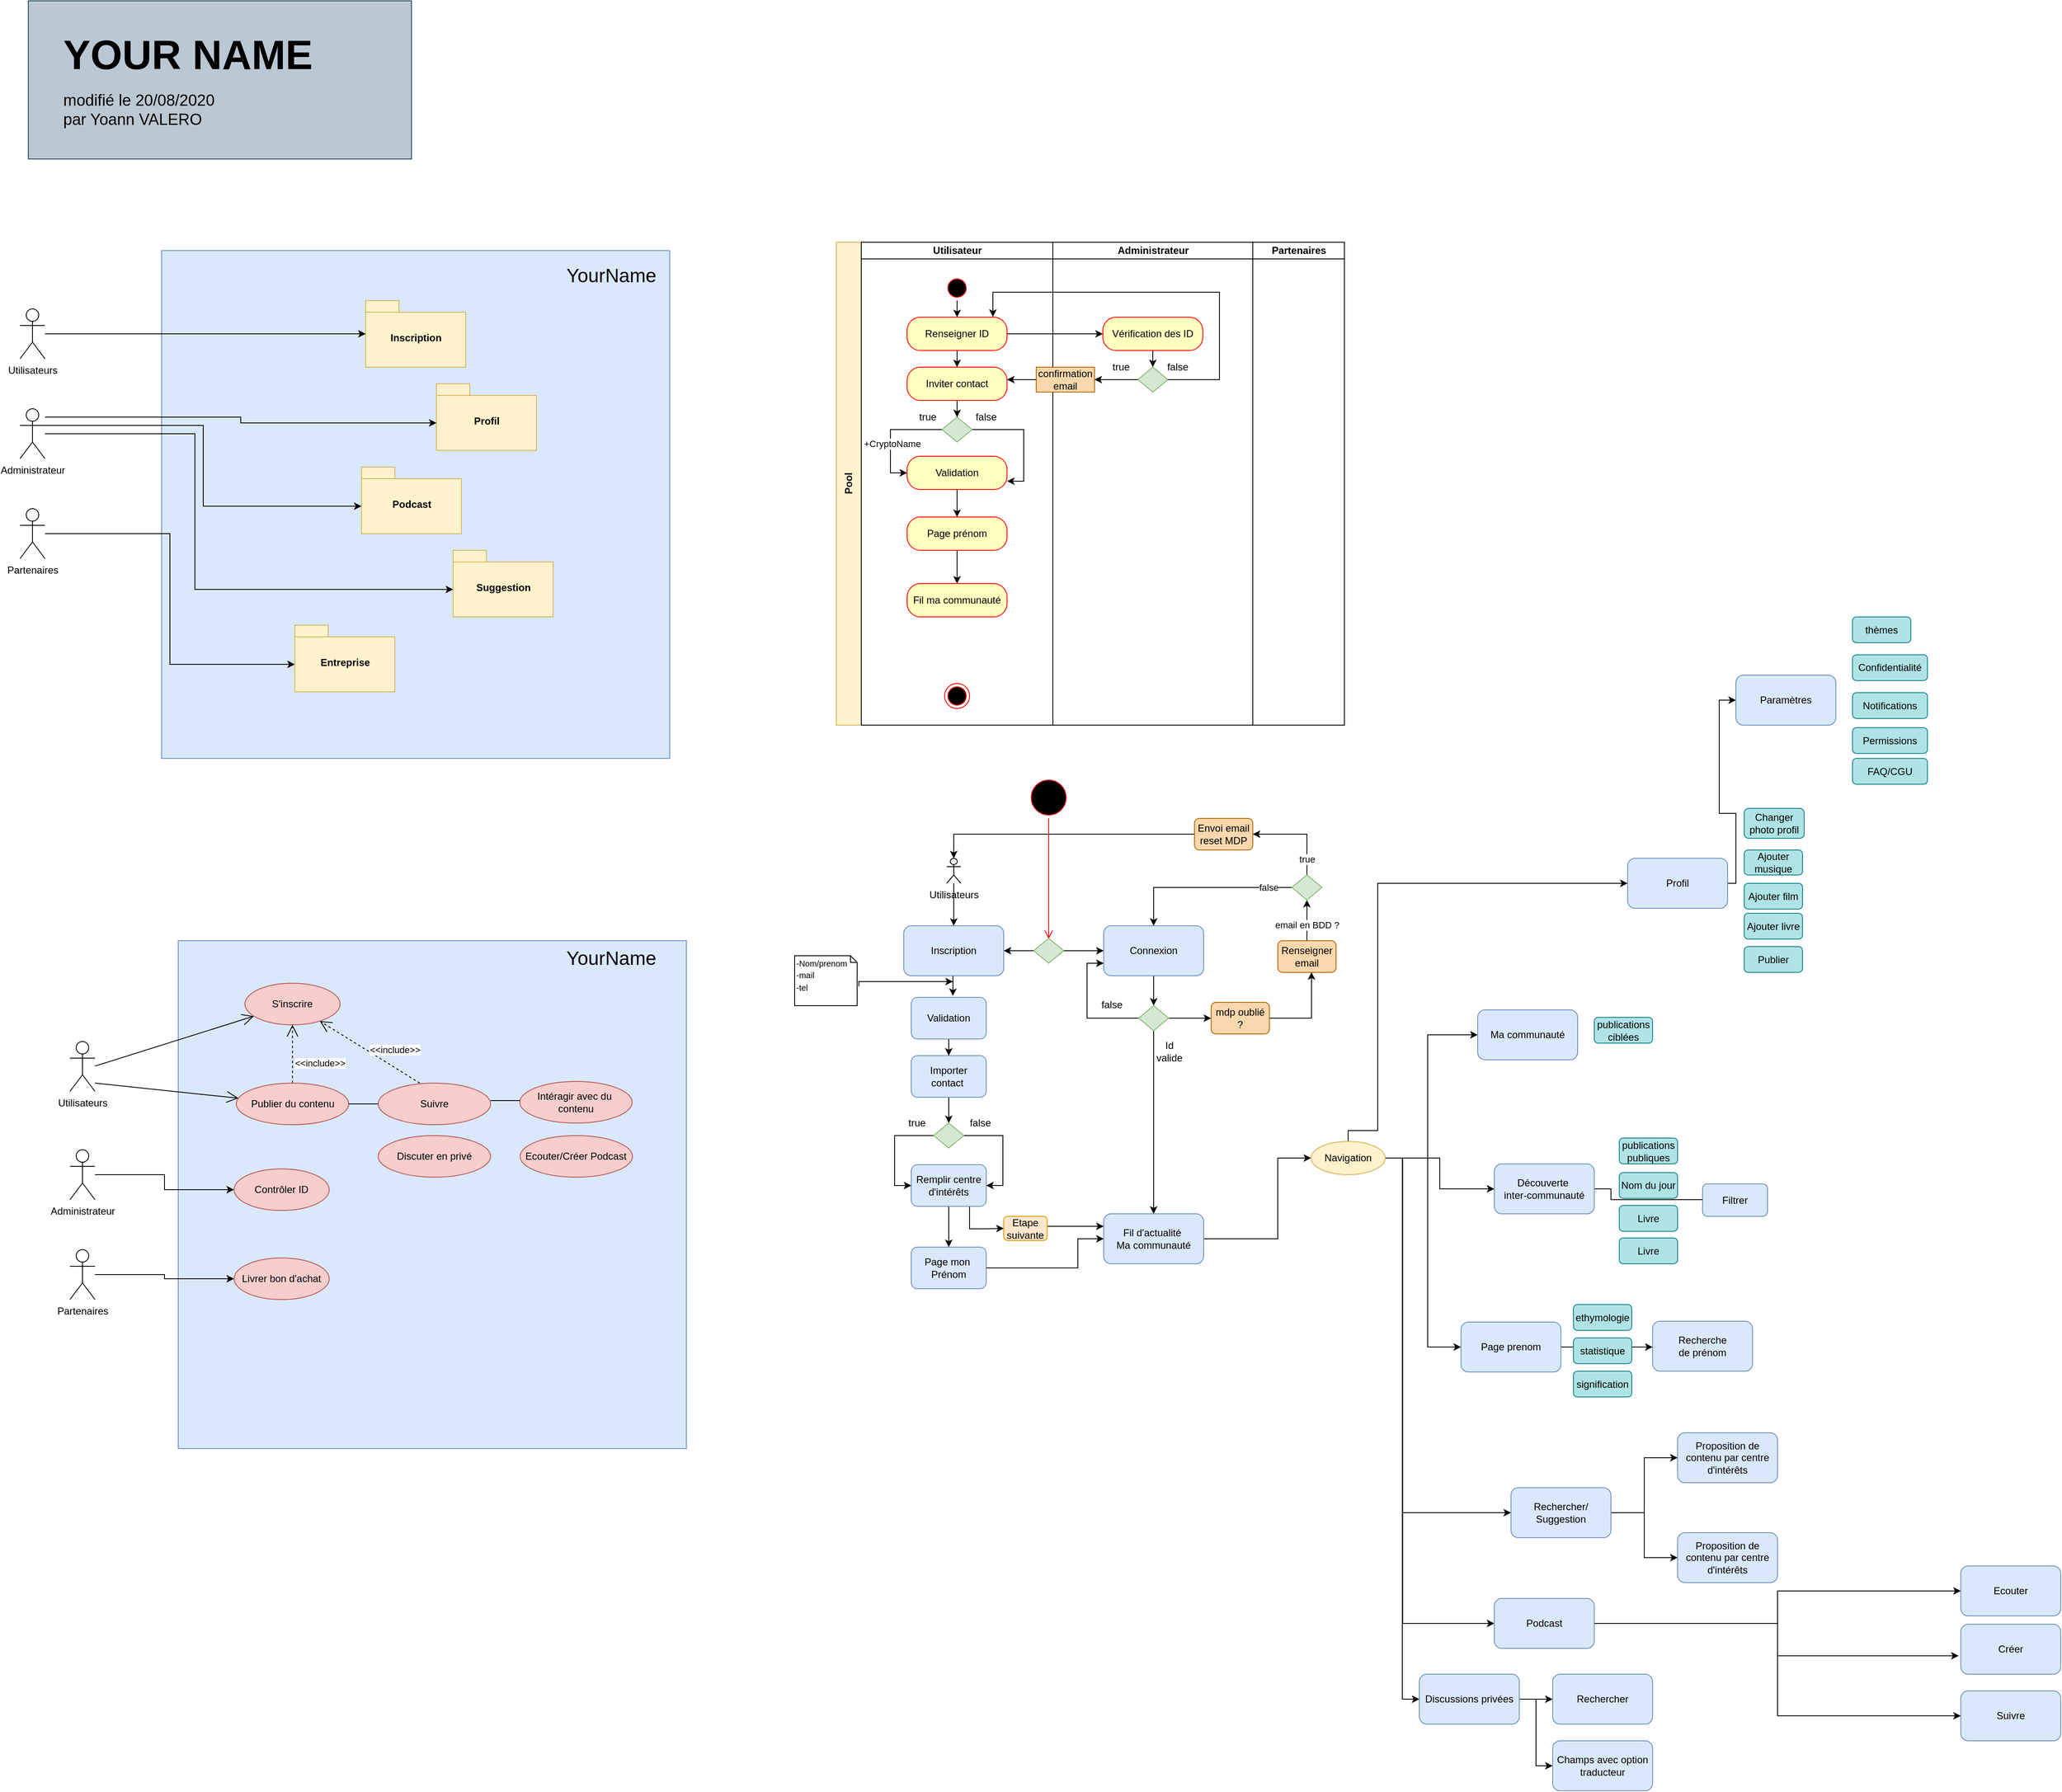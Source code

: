 <mxfile version="13.6.4" type="github">
  <diagram name="Page-1" id="e7e014a7-5840-1c2e-5031-d8a46d1fe8dd">
    <mxGraphModel dx="865" dy="1309" grid="1" gridSize="10" guides="1" tooltips="1" connect="1" arrows="1" fold="1" page="1" pageScale="1" pageWidth="1169" pageHeight="826" background="#ffffff" math="0" shadow="0">
      <root>
        <mxCell id="0" />
        <mxCell id="1" parent="0" />
        <mxCell id="lsSmrNdKP2eGxGf0BjtP-41" value="" style="whiteSpace=wrap;html=1;aspect=fixed;fillColor=#dae8fc;strokeColor=#6c8ebf;align=center;" parent="1" vertex="1">
          <mxGeometry x="260" y="389" width="610" height="610" as="geometry" />
        </mxCell>
        <mxCell id="lsSmrNdKP2eGxGf0BjtP-42" value="&lt;font style=&quot;font-size: 23px&quot;&gt;YourName&lt;/font&gt;" style="text;html=1;align=center;verticalAlign=middle;whiteSpace=wrap;rounded=0;" parent="1" vertex="1">
          <mxGeometry x="760" y="400" width="40" height="20" as="geometry" />
        </mxCell>
        <mxCell id="lsSmrNdKP2eGxGf0BjtP-43" value="Utilisateurs" style="shape=umlActor;verticalLabelPosition=bottom;verticalAlign=top;html=1;outlineConnect=0;fillColor=none;" parent="1" vertex="1">
          <mxGeometry x="130" y="510" width="30" height="60" as="geometry" />
        </mxCell>
        <mxCell id="LU3RNu_QMPxakKqQjPWC-118" style="edgeStyle=orthogonalEdgeStyle;rounded=0;orthogonalLoop=1;jettySize=auto;html=1;" parent="1" source="lsSmrNdKP2eGxGf0BjtP-44" target="LU3RNu_QMPxakKqQjPWC-16" edge="1">
          <mxGeometry relative="1" as="geometry" />
        </mxCell>
        <mxCell id="lsSmrNdKP2eGxGf0BjtP-44" value="Administrateur" style="shape=umlActor;verticalLabelPosition=bottom;verticalAlign=top;html=1;outlineConnect=0;fillColor=none;" parent="1" vertex="1">
          <mxGeometry x="130" y="640" width="30" height="60" as="geometry" />
        </mxCell>
        <mxCell id="LU3RNu_QMPxakKqQjPWC-117" style="edgeStyle=orthogonalEdgeStyle;rounded=0;orthogonalLoop=1;jettySize=auto;html=1;" parent="1" source="lsSmrNdKP2eGxGf0BjtP-45" target="LU3RNu_QMPxakKqQjPWC-116" edge="1">
          <mxGeometry relative="1" as="geometry" />
        </mxCell>
        <mxCell id="lsSmrNdKP2eGxGf0BjtP-45" value="Partenaires" style="shape=umlActor;verticalLabelPosition=bottom;verticalAlign=top;html=1;outlineConnect=0;fillColor=none;" parent="1" vertex="1">
          <mxGeometry x="130" y="760" width="30" height="60" as="geometry" />
        </mxCell>
        <mxCell id="lsSmrNdKP2eGxGf0BjtP-48" value="S&#39;inscrire" style="ellipse;whiteSpace=wrap;html=1;fillColor=#f8cecc;strokeColor=#b85450;" parent="1" vertex="1">
          <mxGeometry x="340" y="440" width="114.29" height="50" as="geometry" />
        </mxCell>
        <mxCell id="lsSmrNdKP2eGxGf0BjtP-53" value="&amp;lt;&amp;lt;include&amp;gt;&amp;gt;" style="endArrow=open;endSize=12;dashed=1;html=1;entryX=0.5;entryY=1;entryDx=0;entryDy=0;" parent="1" source="lsSmrNdKP2eGxGf0BjtP-49" target="lsSmrNdKP2eGxGf0BjtP-48" edge="1">
          <mxGeometry x="-0.299" y="-33" width="160" relative="1" as="geometry">
            <mxPoint x="410" y="650" as="sourcePoint" />
            <mxPoint x="480" y="580" as="targetPoint" />
            <Array as="points" />
            <mxPoint as="offset" />
          </mxGeometry>
        </mxCell>
        <mxCell id="lsSmrNdKP2eGxGf0BjtP-49" value="Publier du contenu" style="ellipse;whiteSpace=wrap;html=1;fillColor=#f8cecc;strokeColor=#b85450;" parent="1" vertex="1">
          <mxGeometry x="329.64" y="560" width="135" height="50" as="geometry" />
        </mxCell>
        <mxCell id="LU3RNu_QMPxakKqQjPWC-7" value="Suivre" style="ellipse;whiteSpace=wrap;html=1;fillColor=#f8cecc;strokeColor=#b85450;" parent="1" vertex="1">
          <mxGeometry x="500" y="560" width="135" height="50" as="geometry" />
        </mxCell>
        <mxCell id="LU3RNu_QMPxakKqQjPWC-8" value="&amp;lt;&amp;lt;include&amp;gt;&amp;gt;" style="endArrow=open;endSize=12;dashed=1;html=1;" parent="1" target="lsSmrNdKP2eGxGf0BjtP-48" edge="1">
          <mxGeometry x="-0.34" y="-18" width="160" relative="1" as="geometry">
            <mxPoint x="550.0" y="560" as="sourcePoint" />
            <mxPoint x="550.005" y="490" as="targetPoint" />
            <Array as="points" />
            <mxPoint as="offset" />
          </mxGeometry>
        </mxCell>
        <mxCell id="LU3RNu_QMPxakKqQjPWC-13" value="" style="endArrow=open;endFill=1;endSize=12;html=1;" parent="1" target="lsSmrNdKP2eGxGf0BjtP-48" edge="1">
          <mxGeometry width="160" relative="1" as="geometry">
            <mxPoint x="160" y="539.58" as="sourcePoint" />
            <mxPoint x="320" y="539.58" as="targetPoint" />
          </mxGeometry>
        </mxCell>
        <mxCell id="LU3RNu_QMPxakKqQjPWC-14" value="" style="endArrow=open;endFill=1;endSize=12;html=1;" parent="1" target="lsSmrNdKP2eGxGf0BjtP-49" edge="1">
          <mxGeometry width="160" relative="1" as="geometry">
            <mxPoint x="160" y="560" as="sourcePoint" />
            <mxPoint x="350.689" y="499.978" as="targetPoint" />
          </mxGeometry>
        </mxCell>
        <mxCell id="LU3RNu_QMPxakKqQjPWC-15" value="" style="line;strokeWidth=1;fillColor=none;align=left;verticalAlign=middle;spacingTop=-1;spacingLeft=3;spacingRight=3;rotatable=0;labelPosition=right;points=[];portConstraint=eastwest;" parent="1" vertex="1">
          <mxGeometry x="464.64" y="581" width="35.36" height="8" as="geometry" />
        </mxCell>
        <mxCell id="LU3RNu_QMPxakKqQjPWC-16" value="Contrôler ID" style="ellipse;whiteSpace=wrap;html=1;fillColor=#f8cecc;strokeColor=#b85450;" parent="1" vertex="1">
          <mxGeometry x="327" y="663" width="114.29" height="50" as="geometry" />
        </mxCell>
        <mxCell id="LU3RNu_QMPxakKqQjPWC-18" value="" style="whiteSpace=wrap;html=1;aspect=fixed;fillColor=#dae8fc;strokeColor=#6c8ebf;align=center;" parent="1" vertex="1">
          <mxGeometry x="240" y="-440" width="610" height="610" as="geometry" />
        </mxCell>
        <mxCell id="LU3RNu_QMPxakKqQjPWC-19" value="Inscription&lt;br&gt;" style="shape=folder;fontStyle=1;spacingTop=10;tabWidth=40;tabHeight=14;tabPosition=left;html=1;fillColor=#fff2cc;strokeColor=#d6b656;" parent="1" vertex="1">
          <mxGeometry x="485" y="-380" width="120" height="80" as="geometry" />
        </mxCell>
        <mxCell id="LU3RNu_QMPxakKqQjPWC-20" value="Profil" style="shape=folder;fontStyle=1;spacingTop=10;tabWidth=40;tabHeight=14;tabPosition=left;html=1;fillColor=#fff2cc;strokeColor=#d6b656;" parent="1" vertex="1">
          <mxGeometry x="570" y="-280" width="120" height="80" as="geometry" />
        </mxCell>
        <mxCell id="LU3RNu_QMPxakKqQjPWC-21" value="Podcast" style="shape=folder;fontStyle=1;spacingTop=10;tabWidth=40;tabHeight=14;tabPosition=left;html=1;fillColor=#fff2cc;strokeColor=#d6b656;" parent="1" vertex="1">
          <mxGeometry x="480" y="-180" width="120" height="80" as="geometry" />
        </mxCell>
        <mxCell id="LU3RNu_QMPxakKqQjPWC-23" value="Suggestion" style="shape=folder;fontStyle=1;spacingTop=10;tabWidth=40;tabHeight=14;tabPosition=left;html=1;fillColor=#fff2cc;strokeColor=#d6b656;" parent="1" vertex="1">
          <mxGeometry x="590" y="-80" width="120" height="80" as="geometry" />
        </mxCell>
        <mxCell id="LU3RNu_QMPxakKqQjPWC-24" value="&lt;font style=&quot;font-size: 23px&quot;&gt;YourName&lt;/font&gt;" style="text;html=1;align=center;verticalAlign=middle;whiteSpace=wrap;rounded=0;" parent="1" vertex="1">
          <mxGeometry x="760" y="-420" width="40" height="20" as="geometry" />
        </mxCell>
        <mxCell id="LU3RNu_QMPxakKqQjPWC-71" style="edgeStyle=orthogonalEdgeStyle;rounded=0;orthogonalLoop=1;jettySize=auto;html=1;" parent="1" source="LU3RNu_QMPxakKqQjPWC-25" target="LU3RNu_QMPxakKqQjPWC-19" edge="1">
          <mxGeometry relative="1" as="geometry" />
        </mxCell>
        <mxCell id="LU3RNu_QMPxakKqQjPWC-25" value="Utilisateurs" style="shape=umlActor;verticalLabelPosition=bottom;verticalAlign=top;html=1;outlineConnect=0;fillColor=none;" parent="1" vertex="1">
          <mxGeometry x="70" y="-370" width="30" height="60" as="geometry" />
        </mxCell>
        <mxCell id="LU3RNu_QMPxakKqQjPWC-73" style="edgeStyle=orthogonalEdgeStyle;rounded=0;orthogonalLoop=1;jettySize=auto;html=1;entryX=0;entryY=0;entryDx=0;entryDy=47;entryPerimeter=0;" parent="1" source="LU3RNu_QMPxakKqQjPWC-26" target="LU3RNu_QMPxakKqQjPWC-23" edge="1">
          <mxGeometry relative="1" as="geometry">
            <Array as="points">
              <mxPoint x="280" y="-220" />
              <mxPoint x="280" y="-33" />
            </Array>
          </mxGeometry>
        </mxCell>
        <mxCell id="LU3RNu_QMPxakKqQjPWC-121" style="edgeStyle=orthogonalEdgeStyle;rounded=0;orthogonalLoop=1;jettySize=auto;html=1;entryX=0;entryY=0;entryDx=0;entryDy=47;entryPerimeter=0;" parent="1" source="LU3RNu_QMPxakKqQjPWC-26" target="LU3RNu_QMPxakKqQjPWC-21" edge="1">
          <mxGeometry relative="1" as="geometry">
            <Array as="points">
              <mxPoint x="290" y="-230" />
              <mxPoint x="290" y="-133" />
            </Array>
          </mxGeometry>
        </mxCell>
        <mxCell id="LU3RNu_QMPxakKqQjPWC-122" style="edgeStyle=orthogonalEdgeStyle;rounded=0;orthogonalLoop=1;jettySize=auto;html=1;entryX=0;entryY=0;entryDx=0;entryDy=47;entryPerimeter=0;" parent="1" source="LU3RNu_QMPxakKqQjPWC-26" target="LU3RNu_QMPxakKqQjPWC-20" edge="1">
          <mxGeometry relative="1" as="geometry">
            <Array as="points">
              <mxPoint x="335" y="-240" />
              <mxPoint x="335" y="-233" />
            </Array>
          </mxGeometry>
        </mxCell>
        <mxCell id="LU3RNu_QMPxakKqQjPWC-26" value="Administrateur" style="shape=umlActor;verticalLabelPosition=bottom;verticalAlign=top;html=1;outlineConnect=0;fillColor=none;" parent="1" vertex="1">
          <mxGeometry x="70" y="-250" width="30" height="60" as="geometry" />
        </mxCell>
        <mxCell id="LU3RNu_QMPxakKqQjPWC-120" style="edgeStyle=orthogonalEdgeStyle;rounded=0;orthogonalLoop=1;jettySize=auto;html=1;entryX=0;entryY=0;entryDx=0;entryDy=47;entryPerimeter=0;" parent="1" source="LU3RNu_QMPxakKqQjPWC-27" target="LU3RNu_QMPxakKqQjPWC-119" edge="1">
          <mxGeometry relative="1" as="geometry" />
        </mxCell>
        <mxCell id="LU3RNu_QMPxakKqQjPWC-27" value="Partenaires" style="shape=umlActor;verticalLabelPosition=bottom;verticalAlign=top;html=1;outlineConnect=0;fillColor=none;" parent="1" vertex="1">
          <mxGeometry x="70" y="-130" width="30" height="60" as="geometry" />
        </mxCell>
        <mxCell id="LU3RNu_QMPxakKqQjPWC-41" style="edgeStyle=orthogonalEdgeStyle;rounded=0;orthogonalLoop=1;jettySize=auto;html=1;" parent="1" source="LU3RNu_QMPxakKqQjPWC-39" edge="1">
          <mxGeometry relative="1" as="geometry">
            <mxPoint x="1370" y="-340" as="targetPoint" />
          </mxGeometry>
        </mxCell>
        <mxCell id="LU3RNu_QMPxakKqQjPWC-74" value="" style="ellipse;html=1;shape=startState;fillColor=#000000;strokeColor=#ff0000;" parent="1" vertex="1">
          <mxGeometry x="1280" y="192" width="50" height="50" as="geometry" />
        </mxCell>
        <mxCell id="LU3RNu_QMPxakKqQjPWC-75" value="" style="edgeStyle=orthogonalEdgeStyle;html=1;verticalAlign=bottom;endArrow=open;endSize=8;strokeColor=#ff0000;" parent="1" source="LU3RNu_QMPxakKqQjPWC-74" edge="1">
          <mxGeometry relative="1" as="geometry">
            <mxPoint x="1305" y="387" as="targetPoint" />
          </mxGeometry>
        </mxCell>
        <mxCell id="LU3RNu_QMPxakKqQjPWC-82" style="edgeStyle=orthogonalEdgeStyle;rounded=0;orthogonalLoop=1;jettySize=auto;html=1;entryX=0.555;entryY=-0.034;entryDx=0;entryDy=0;entryPerimeter=0;" parent="1" source="LU3RNu_QMPxakKqQjPWC-76" target="LU3RNu_QMPxakKqQjPWC-78" edge="1">
          <mxGeometry relative="1" as="geometry">
            <Array as="points">
              <mxPoint x="1190" y="447" />
              <mxPoint x="1190" y="447" />
            </Array>
          </mxGeometry>
        </mxCell>
        <mxCell id="LU3RNu_QMPxakKqQjPWC-76" value="Inscription" style="rounded=1;whiteSpace=wrap;html=1;fillColor=#dae8fc;strokeColor=#6c8ebf;" parent="1" vertex="1">
          <mxGeometry x="1131" y="371" width="120" height="60" as="geometry" />
        </mxCell>
        <mxCell id="LU3RNu_QMPxakKqQjPWC-87" style="edgeStyle=orthogonalEdgeStyle;rounded=0;orthogonalLoop=1;jettySize=auto;html=1;" parent="1" source="LU3RNu_QMPxakKqQjPWC-77" edge="1">
          <mxGeometry relative="1" as="geometry">
            <mxPoint x="1431" y="467" as="targetPoint" />
          </mxGeometry>
        </mxCell>
        <mxCell id="LU3RNu_QMPxakKqQjPWC-77" value="Connexion&lt;br&gt;" style="rounded=1;whiteSpace=wrap;html=1;fillColor=#dae8fc;strokeColor=#6c8ebf;" parent="1" vertex="1">
          <mxGeometry x="1371" y="371" width="120" height="60" as="geometry" />
        </mxCell>
        <mxCell id="LU3RNu_QMPxakKqQjPWC-97" style="edgeStyle=orthogonalEdgeStyle;rounded=0;orthogonalLoop=1;jettySize=auto;html=1;entryX=0.5;entryY=0;entryDx=0;entryDy=0;" parent="1" source="LU3RNu_QMPxakKqQjPWC-78" target="LU3RNu_QMPxakKqQjPWC-84" edge="1">
          <mxGeometry relative="1" as="geometry" />
        </mxCell>
        <mxCell id="LU3RNu_QMPxakKqQjPWC-78" value="Validation" style="rounded=1;whiteSpace=wrap;html=1;fillColor=#dae8fc;strokeColor=#6c8ebf;" parent="1" vertex="1">
          <mxGeometry x="1140" y="457" width="90" height="50" as="geometry" />
        </mxCell>
        <mxCell id="LU3RNu_QMPxakKqQjPWC-80" style="edgeStyle=orthogonalEdgeStyle;rounded=0;orthogonalLoop=1;jettySize=auto;html=1;entryX=1;entryY=0.5;entryDx=0;entryDy=0;" parent="1" source="LU3RNu_QMPxakKqQjPWC-79" target="LU3RNu_QMPxakKqQjPWC-76" edge="1">
          <mxGeometry relative="1" as="geometry" />
        </mxCell>
        <mxCell id="LU3RNu_QMPxakKqQjPWC-81" style="edgeStyle=orthogonalEdgeStyle;rounded=0;orthogonalLoop=1;jettySize=auto;html=1;entryX=0;entryY=0.5;entryDx=0;entryDy=0;" parent="1" source="LU3RNu_QMPxakKqQjPWC-79" target="LU3RNu_QMPxakKqQjPWC-77" edge="1">
          <mxGeometry relative="1" as="geometry" />
        </mxCell>
        <mxCell id="LU3RNu_QMPxakKqQjPWC-79" value="" style="rhombus;whiteSpace=wrap;html=1;fillColor=#d5e8d4;strokeColor=#82b366;" parent="1" vertex="1">
          <mxGeometry x="1287" y="386" width="36" height="30" as="geometry" />
        </mxCell>
        <mxCell id="LU3RNu_QMPxakKqQjPWC-100" style="edgeStyle=orthogonalEdgeStyle;rounded=0;orthogonalLoop=1;jettySize=auto;html=1;entryX=0.5;entryY=0;entryDx=0;entryDy=0;" parent="1" source="LU3RNu_QMPxakKqQjPWC-84" target="LU3RNu_QMPxakKqQjPWC-98" edge="1">
          <mxGeometry relative="1" as="geometry" />
        </mxCell>
        <mxCell id="LU3RNu_QMPxakKqQjPWC-84" value="Importer contact&amp;nbsp;" style="rounded=1;whiteSpace=wrap;html=1;fillColor=#dae8fc;strokeColor=#6c8ebf;" parent="1" vertex="1">
          <mxGeometry x="1140" y="527" width="90" height="50" as="geometry" />
        </mxCell>
        <mxCell id="LU3RNu_QMPxakKqQjPWC-123" style="edgeStyle=orthogonalEdgeStyle;rounded=0;orthogonalLoop=1;jettySize=auto;html=1;entryX=0;entryY=0.5;entryDx=0;entryDy=0;" parent="1" source="LU3RNu_QMPxakKqQjPWC-86" target="LU3RNu_QMPxakKqQjPWC-115" edge="1">
          <mxGeometry relative="1" as="geometry">
            <Array as="points">
              <mxPoint x="1580" y="747" />
              <mxPoint x="1580" y="650" />
            </Array>
          </mxGeometry>
        </mxCell>
        <mxCell id="LU3RNu_QMPxakKqQjPWC-86" value="Fil d&#39;actualité&amp;nbsp;&lt;br&gt;Ma communauté" style="rounded=1;whiteSpace=wrap;html=1;fillColor=#dae8fc;strokeColor=#6c8ebf;" parent="1" vertex="1">
          <mxGeometry x="1371" y="717" width="120" height="60" as="geometry" />
        </mxCell>
        <mxCell id="LU3RNu_QMPxakKqQjPWC-90" style="edgeStyle=orthogonalEdgeStyle;rounded=0;orthogonalLoop=1;jettySize=auto;html=1;entryX=0;entryY=0.75;entryDx=0;entryDy=0;" parent="1" source="LU3RNu_QMPxakKqQjPWC-88" target="LU3RNu_QMPxakKqQjPWC-77" edge="1">
          <mxGeometry relative="1" as="geometry">
            <mxPoint x="1341" y="482" as="targetPoint" />
            <Array as="points">
              <mxPoint x="1431" y="482" />
              <mxPoint x="1351" y="482" />
              <mxPoint x="1351" y="416" />
            </Array>
          </mxGeometry>
        </mxCell>
        <mxCell id="LU3RNu_QMPxakKqQjPWC-164" style="edgeStyle=orthogonalEdgeStyle;rounded=0;orthogonalLoop=1;jettySize=auto;html=1;entryX=0.5;entryY=0;entryDx=0;entryDy=0;" parent="1" source="LU3RNu_QMPxakKqQjPWC-88" target="LU3RNu_QMPxakKqQjPWC-86" edge="1">
          <mxGeometry relative="1" as="geometry" />
        </mxCell>
        <mxCell id="LU3RNu_QMPxakKqQjPWC-233" style="edgeStyle=orthogonalEdgeStyle;rounded=0;orthogonalLoop=1;jettySize=auto;html=1;" parent="1" source="LU3RNu_QMPxakKqQjPWC-88" edge="1">
          <mxGeometry relative="1" as="geometry">
            <mxPoint x="1500" y="482" as="targetPoint" />
          </mxGeometry>
        </mxCell>
        <mxCell id="LU3RNu_QMPxakKqQjPWC-88" value="" style="rhombus;whiteSpace=wrap;html=1;fillColor=#d5e8d4;strokeColor=#82b366;" parent="1" vertex="1">
          <mxGeometry x="1413" y="467" width="36" height="30" as="geometry" />
        </mxCell>
        <mxCell id="LU3RNu_QMPxakKqQjPWC-91" value="Id valide" style="text;html=1;strokeColor=none;fillColor=none;align=center;verticalAlign=middle;whiteSpace=wrap;rounded=0;" parent="1" vertex="1">
          <mxGeometry x="1430" y="512" width="40" height="20" as="geometry" />
        </mxCell>
        <mxCell id="LU3RNu_QMPxakKqQjPWC-93" value="false" style="text;html=1;strokeColor=none;fillColor=none;align=center;verticalAlign=middle;whiteSpace=wrap;rounded=0;" parent="1" vertex="1">
          <mxGeometry x="1361" y="456" width="40" height="20" as="geometry" />
        </mxCell>
        <mxCell id="LU3RNu_QMPxakKqQjPWC-110" style="edgeStyle=orthogonalEdgeStyle;rounded=0;orthogonalLoop=1;jettySize=auto;html=1;entryX=0.5;entryY=0;entryDx=0;entryDy=0;" parent="1" source="LU3RNu_QMPxakKqQjPWC-95" target="LU3RNu_QMPxakKqQjPWC-109" edge="1">
          <mxGeometry relative="1" as="geometry" />
        </mxCell>
        <mxCell id="LU3RNu_QMPxakKqQjPWC-130" style="edgeStyle=orthogonalEdgeStyle;rounded=0;orthogonalLoop=1;jettySize=auto;html=1;entryX=0;entryY=0.5;entryDx=0;entryDy=0;" parent="1" source="LU3RNu_QMPxakKqQjPWC-95" target="LU3RNu_QMPxakKqQjPWC-129" edge="1">
          <mxGeometry relative="1" as="geometry">
            <Array as="points">
              <mxPoint x="1210" y="735" />
              <mxPoint x="1231" y="735" />
            </Array>
          </mxGeometry>
        </mxCell>
        <mxCell id="LU3RNu_QMPxakKqQjPWC-95" value="Remplir centre&lt;br&gt;d&#39;intérêts" style="rounded=1;whiteSpace=wrap;html=1;fillColor=#dae8fc;strokeColor=#6c8ebf;" parent="1" vertex="1">
          <mxGeometry x="1140" y="658" width="90" height="50" as="geometry" />
        </mxCell>
        <mxCell id="LU3RNu_QMPxakKqQjPWC-101" style="edgeStyle=orthogonalEdgeStyle;rounded=0;orthogonalLoop=1;jettySize=auto;html=1;entryX=0;entryY=0.5;entryDx=0;entryDy=0;" parent="1" source="LU3RNu_QMPxakKqQjPWC-98" target="LU3RNu_QMPxakKqQjPWC-95" edge="1">
          <mxGeometry relative="1" as="geometry">
            <Array as="points">
              <mxPoint x="1120" y="623" />
              <mxPoint x="1120" y="683" />
            </Array>
          </mxGeometry>
        </mxCell>
        <mxCell id="LU3RNu_QMPxakKqQjPWC-102" style="edgeStyle=orthogonalEdgeStyle;rounded=0;orthogonalLoop=1;jettySize=auto;html=1;entryX=1;entryY=0.5;entryDx=0;entryDy=0;" parent="1" source="LU3RNu_QMPxakKqQjPWC-98" target="LU3RNu_QMPxakKqQjPWC-95" edge="1">
          <mxGeometry relative="1" as="geometry">
            <Array as="points">
              <mxPoint x="1250" y="623" />
              <mxPoint x="1250" y="683" />
            </Array>
          </mxGeometry>
        </mxCell>
        <mxCell id="LU3RNu_QMPxakKqQjPWC-98" value="" style="rhombus;whiteSpace=wrap;html=1;fillColor=#d5e8d4;strokeColor=#82b366;" parent="1" vertex="1">
          <mxGeometry x="1167" y="608" width="36" height="30" as="geometry" />
        </mxCell>
        <mxCell id="LU3RNu_QMPxakKqQjPWC-103" value="true" style="text;html=1;strokeColor=none;fillColor=none;align=center;verticalAlign=middle;whiteSpace=wrap;rounded=0;" parent="1" vertex="1">
          <mxGeometry x="1127" y="598" width="40" height="20" as="geometry" />
        </mxCell>
        <mxCell id="LU3RNu_QMPxakKqQjPWC-104" value="false" style="text;html=1;strokeColor=none;fillColor=none;align=center;verticalAlign=middle;whiteSpace=wrap;rounded=0;" parent="1" vertex="1">
          <mxGeometry x="1203" y="598" width="40" height="20" as="geometry" />
        </mxCell>
        <mxCell id="LU3RNu_QMPxakKqQjPWC-114" style="edgeStyle=orthogonalEdgeStyle;rounded=0;orthogonalLoop=1;jettySize=auto;html=1;entryX=0;entryY=0.5;entryDx=0;entryDy=0;" parent="1" source="LU3RNu_QMPxakKqQjPWC-109" target="LU3RNu_QMPxakKqQjPWC-86" edge="1">
          <mxGeometry relative="1" as="geometry">
            <Array as="points">
              <mxPoint x="1340" y="782" />
              <mxPoint x="1340" y="747" />
            </Array>
          </mxGeometry>
        </mxCell>
        <mxCell id="LU3RNu_QMPxakKqQjPWC-109" value="Page mon&amp;nbsp;&lt;br&gt;Prénom" style="rounded=1;whiteSpace=wrap;html=1;fillColor=#dae8fc;strokeColor=#6c8ebf;" parent="1" vertex="1">
          <mxGeometry x="1140" y="757" width="90" height="50" as="geometry" />
        </mxCell>
        <mxCell id="LU3RNu_QMPxakKqQjPWC-132" style="edgeStyle=orthogonalEdgeStyle;rounded=0;orthogonalLoop=1;jettySize=auto;html=1;entryX=0;entryY=0.5;entryDx=0;entryDy=0;" parent="1" source="LU3RNu_QMPxakKqQjPWC-115" target="LU3RNu_QMPxakKqQjPWC-125" edge="1">
          <mxGeometry relative="1" as="geometry">
            <Array as="points">
              <mxPoint x="1665" y="617" />
              <mxPoint x="1700" y="617" />
              <mxPoint x="1700" y="320" />
            </Array>
          </mxGeometry>
        </mxCell>
        <mxCell id="LU3RNu_QMPxakKqQjPWC-147" style="edgeStyle=orthogonalEdgeStyle;rounded=0;orthogonalLoop=1;jettySize=auto;html=1;entryX=0;entryY=0.5;entryDx=0;entryDy=0;" parent="1" source="LU3RNu_QMPxakKqQjPWC-115" target="LU3RNu_QMPxakKqQjPWC-127" edge="1">
          <mxGeometry relative="1" as="geometry" />
        </mxCell>
        <mxCell id="LU3RNu_QMPxakKqQjPWC-148" style="edgeStyle=orthogonalEdgeStyle;rounded=0;orthogonalLoop=1;jettySize=auto;html=1;entryX=0;entryY=0.5;entryDx=0;entryDy=0;" parent="1" source="LU3RNu_QMPxakKqQjPWC-115" target="LU3RNu_QMPxakKqQjPWC-126" edge="1">
          <mxGeometry relative="1" as="geometry">
            <Array as="points">
              <mxPoint x="1760" y="650" />
              <mxPoint x="1760" y="502" />
            </Array>
          </mxGeometry>
        </mxCell>
        <mxCell id="LU3RNu_QMPxakKqQjPWC-149" style="edgeStyle=orthogonalEdgeStyle;rounded=0;orthogonalLoop=1;jettySize=auto;html=1;entryX=0;entryY=0.5;entryDx=0;entryDy=0;" parent="1" source="LU3RNu_QMPxakKqQjPWC-115" target="LU3RNu_QMPxakKqQjPWC-128" edge="1">
          <mxGeometry relative="1" as="geometry">
            <Array as="points">
              <mxPoint x="1760" y="650" />
              <mxPoint x="1760" y="877" />
            </Array>
          </mxGeometry>
        </mxCell>
        <mxCell id="LU3RNu_QMPxakKqQjPWC-150" style="edgeStyle=orthogonalEdgeStyle;rounded=0;orthogonalLoop=1;jettySize=auto;html=1;entryX=0;entryY=0.5;entryDx=0;entryDy=0;" parent="1" source="LU3RNu_QMPxakKqQjPWC-115" target="LU3RNu_QMPxakKqQjPWC-136" edge="1">
          <mxGeometry relative="1" as="geometry">
            <Array as="points">
              <mxPoint x="1730" y="650" />
              <mxPoint x="1730" y="1076" />
            </Array>
          </mxGeometry>
        </mxCell>
        <mxCell id="LU3RNu_QMPxakKqQjPWC-175" style="edgeStyle=orthogonalEdgeStyle;rounded=0;orthogonalLoop=1;jettySize=auto;html=1;entryX=0;entryY=0.5;entryDx=0;entryDy=0;" parent="1" source="LU3RNu_QMPxakKqQjPWC-115" target="LU3RNu_QMPxakKqQjPWC-174" edge="1">
          <mxGeometry relative="1" as="geometry">
            <Array as="points">
              <mxPoint x="1730" y="650" />
              <mxPoint x="1730" y="1209" />
            </Array>
          </mxGeometry>
        </mxCell>
        <mxCell id="LU3RNu_QMPxakKqQjPWC-216" style="edgeStyle=orthogonalEdgeStyle;rounded=0;orthogonalLoop=1;jettySize=auto;html=1;entryX=0;entryY=0.5;entryDx=0;entryDy=0;" parent="1" source="LU3RNu_QMPxakKqQjPWC-115" target="LU3RNu_QMPxakKqQjPWC-215" edge="1">
          <mxGeometry relative="1" as="geometry" />
        </mxCell>
        <mxCell id="LU3RNu_QMPxakKqQjPWC-115" value="Navigation" style="ellipse;whiteSpace=wrap;html=1;fillColor=#fff2cc;strokeColor=#d6b656;" parent="1" vertex="1">
          <mxGeometry x="1620" y="630" width="89" height="40" as="geometry" />
        </mxCell>
        <mxCell id="LU3RNu_QMPxakKqQjPWC-116" value="Livrer bon d&#39;achat" style="ellipse;whiteSpace=wrap;html=1;fillColor=#f8cecc;strokeColor=#b85450;" parent="1" vertex="1">
          <mxGeometry x="327" y="770" width="114.29" height="50" as="geometry" />
        </mxCell>
        <mxCell id="LU3RNu_QMPxakKqQjPWC-119" value="Entreprise" style="shape=folder;fontStyle=1;spacingTop=10;tabWidth=40;tabHeight=14;tabPosition=left;html=1;fillColor=#fff2cc;strokeColor=#d6b656;" parent="1" vertex="1">
          <mxGeometry x="400" y="10" width="120" height="80" as="geometry" />
        </mxCell>
        <mxCell id="LU3RNu_QMPxakKqQjPWC-213" style="edgeStyle=orthogonalEdgeStyle;rounded=0;orthogonalLoop=1;jettySize=auto;html=1;entryX=0;entryY=0.5;entryDx=0;entryDy=0;" parent="1" source="LU3RNu_QMPxakKqQjPWC-125" target="LU3RNu_QMPxakKqQjPWC-169" edge="1">
          <mxGeometry relative="1" as="geometry">
            <Array as="points">
              <mxPoint x="2130" y="320" />
              <mxPoint x="2130" y="236" />
              <mxPoint x="2110" y="236" />
              <mxPoint x="2110" y="100" />
            </Array>
          </mxGeometry>
        </mxCell>
        <mxCell id="LU3RNu_QMPxakKqQjPWC-125" value="Profil&lt;br&gt;" style="rounded=1;whiteSpace=wrap;html=1;fillColor=#dae8fc;strokeColor=#6c8ebf;" parent="1" vertex="1">
          <mxGeometry x="2000" y="290" width="120" height="60" as="geometry" />
        </mxCell>
        <mxCell id="LU3RNu_QMPxakKqQjPWC-126" value="Ma communauté" style="rounded=1;whiteSpace=wrap;html=1;fillColor=#dae8fc;strokeColor=#6c8ebf;" parent="1" vertex="1">
          <mxGeometry x="1820" y="472" width="120" height="60" as="geometry" />
        </mxCell>
        <mxCell id="LU3RNu_QMPxakKqQjPWC-161" style="edgeStyle=orthogonalEdgeStyle;rounded=0;orthogonalLoop=1;jettySize=auto;html=1;entryX=0;entryY=0.5;entryDx=0;entryDy=0;" parent="1" source="LU3RNu_QMPxakKqQjPWC-127" target="LU3RNu_QMPxakKqQjPWC-162" edge="1">
          <mxGeometry relative="1" as="geometry">
            <mxPoint x="2100" y="707" as="targetPoint" />
            <Array as="points">
              <mxPoint x="1980" y="687" />
              <mxPoint x="1980" y="700" />
              <mxPoint x="2100" y="700" />
            </Array>
          </mxGeometry>
        </mxCell>
        <mxCell id="LU3RNu_QMPxakKqQjPWC-127" value="Découverte&amp;nbsp;&lt;br&gt;inter-communauté" style="rounded=1;whiteSpace=wrap;html=1;fillColor=#dae8fc;strokeColor=#6c8ebf;" parent="1" vertex="1">
          <mxGeometry x="1840" y="657" width="120" height="60" as="geometry" />
        </mxCell>
        <mxCell id="LU3RNu_QMPxakKqQjPWC-219" style="edgeStyle=orthogonalEdgeStyle;rounded=0;orthogonalLoop=1;jettySize=auto;html=1;" parent="1" source="LU3RNu_QMPxakKqQjPWC-128" edge="1">
          <mxGeometry relative="1" as="geometry">
            <mxPoint x="2030" y="877" as="targetPoint" />
          </mxGeometry>
        </mxCell>
        <mxCell id="LU3RNu_QMPxakKqQjPWC-128" value="Page prenom" style="rounded=1;whiteSpace=wrap;html=1;fillColor=#dae8fc;strokeColor=#6c8ebf;" parent="1" vertex="1">
          <mxGeometry x="1800" y="847" width="120" height="60" as="geometry" />
        </mxCell>
        <mxCell id="LU3RNu_QMPxakKqQjPWC-131" style="edgeStyle=orthogonalEdgeStyle;rounded=0;orthogonalLoop=1;jettySize=auto;html=1;entryX=0;entryY=0.25;entryDx=0;entryDy=0;" parent="1" source="LU3RNu_QMPxakKqQjPWC-129" target="LU3RNu_QMPxakKqQjPWC-86" edge="1">
          <mxGeometry relative="1" as="geometry">
            <Array as="points">
              <mxPoint x="1320" y="732" />
              <mxPoint x="1320" y="732" />
            </Array>
          </mxGeometry>
        </mxCell>
        <mxCell id="LU3RNu_QMPxakKqQjPWC-129" value="Etape&lt;br&gt;suivante" style="rounded=1;whiteSpace=wrap;html=1;fillColor=#ffe6cc;strokeColor=#d79b00;" parent="1" vertex="1">
          <mxGeometry x="1251" y="720" width="52.2" height="29" as="geometry" />
        </mxCell>
        <mxCell id="LU3RNu_QMPxakKqQjPWC-133" value="Changer photo profil" style="rounded=1;whiteSpace=wrap;html=1;fillColor=#b0e3e6;strokeColor=#0e8088;" parent="1" vertex="1">
          <mxGeometry x="2140" y="230" width="72" height="36" as="geometry" />
        </mxCell>
        <mxCell id="LU3RNu_QMPxakKqQjPWC-134" value="Ajouter musique" style="rounded=1;whiteSpace=wrap;html=1;fillColor=#b0e3e6;strokeColor=#0e8088;" parent="1" vertex="1">
          <mxGeometry x="2140" y="280" width="70" height="30" as="geometry" />
        </mxCell>
        <mxCell id="LU3RNu_QMPxakKqQjPWC-135" value="Ajouter film" style="rounded=1;whiteSpace=wrap;html=1;fillColor=#b0e3e6;strokeColor=#0e8088;" parent="1" vertex="1">
          <mxGeometry x="2140" y="320" width="70" height="31" as="geometry" />
        </mxCell>
        <mxCell id="LU3RNu_QMPxakKqQjPWC-158" style="edgeStyle=orthogonalEdgeStyle;rounded=0;orthogonalLoop=1;jettySize=auto;html=1;entryX=0;entryY=0.5;entryDx=0;entryDy=0;" parent="1" source="LU3RNu_QMPxakKqQjPWC-136" target="LU3RNu_QMPxakKqQjPWC-157" edge="1">
          <mxGeometry relative="1" as="geometry" />
        </mxCell>
        <mxCell id="LU3RNu_QMPxakKqQjPWC-160" style="edgeStyle=orthogonalEdgeStyle;rounded=0;orthogonalLoop=1;jettySize=auto;html=1;entryX=0;entryY=0.5;entryDx=0;entryDy=0;" parent="1" source="LU3RNu_QMPxakKqQjPWC-136" target="LU3RNu_QMPxakKqQjPWC-159" edge="1">
          <mxGeometry relative="1" as="geometry" />
        </mxCell>
        <mxCell id="LU3RNu_QMPxakKqQjPWC-136" value="Rechercher/&lt;br&gt;Suggestion" style="rounded=1;whiteSpace=wrap;html=1;fillColor=#dae8fc;strokeColor=#6c8ebf;" parent="1" vertex="1">
          <mxGeometry x="1860" y="1046" width="120" height="60" as="geometry" />
        </mxCell>
        <mxCell id="LU3RNu_QMPxakKqQjPWC-137" value="publications publiques" style="rounded=1;whiteSpace=wrap;html=1;fillColor=#b0e3e6;strokeColor=#0e8088;" parent="1" vertex="1">
          <mxGeometry x="1990" y="626" width="70" height="31" as="geometry" />
        </mxCell>
        <mxCell id="LU3RNu_QMPxakKqQjPWC-139" value="Ajouter livre" style="rounded=1;whiteSpace=wrap;html=1;fillColor=#b0e3e6;strokeColor=#0e8088;" parent="1" vertex="1">
          <mxGeometry x="2140" y="356" width="70" height="31" as="geometry" />
        </mxCell>
        <mxCell id="LU3RNu_QMPxakKqQjPWC-140" value="publications&lt;br&gt;ciblées" style="rounded=1;whiteSpace=wrap;html=1;fillColor=#b0e3e6;strokeColor=#0e8088;" parent="1" vertex="1">
          <mxGeometry x="1960" y="481" width="70" height="31" as="geometry" />
        </mxCell>
        <mxCell id="LU3RNu_QMPxakKqQjPWC-144" value="Livre" style="rounded=1;whiteSpace=wrap;html=1;fillColor=#b0e3e6;strokeColor=#0e8088;" parent="1" vertex="1">
          <mxGeometry x="1990" y="707" width="70" height="31" as="geometry" />
        </mxCell>
        <mxCell id="LU3RNu_QMPxakKqQjPWC-145" value="Nom du jour" style="rounded=1;whiteSpace=wrap;html=1;fillColor=#b0e3e6;strokeColor=#0e8088;" parent="1" vertex="1">
          <mxGeometry x="1990" y="667.5" width="70" height="31" as="geometry" />
        </mxCell>
        <mxCell id="LU3RNu_QMPxakKqQjPWC-146" value="Livre" style="rounded=1;whiteSpace=wrap;html=1;fillColor=#b0e3e6;strokeColor=#0e8088;" parent="1" vertex="1">
          <mxGeometry x="1990" y="746" width="70" height="31" as="geometry" />
        </mxCell>
        <mxCell id="LU3RNu_QMPxakKqQjPWC-151" value="ethymologie" style="rounded=1;whiteSpace=wrap;html=1;fillColor=#b0e3e6;strokeColor=#0e8088;" parent="1" vertex="1">
          <mxGeometry x="1935" y="826" width="70" height="31" as="geometry" />
        </mxCell>
        <mxCell id="LU3RNu_QMPxakKqQjPWC-152" value="statistique" style="rounded=1;whiteSpace=wrap;html=1;fillColor=#b0e3e6;strokeColor=#0e8088;" parent="1" vertex="1">
          <mxGeometry x="1935" y="866" width="70" height="31" as="geometry" />
        </mxCell>
        <mxCell id="LU3RNu_QMPxakKqQjPWC-153" value="signification" style="rounded=1;whiteSpace=wrap;html=1;fillColor=#b0e3e6;strokeColor=#0e8088;" parent="1" vertex="1">
          <mxGeometry x="1935" y="906" width="70" height="31" as="geometry" />
        </mxCell>
        <mxCell id="LU3RNu_QMPxakKqQjPWC-157" value="Proposition de&lt;br&gt;contenu par centre d&#39;intérêts" style="rounded=1;whiteSpace=wrap;html=1;fillColor=#dae8fc;strokeColor=#6c8ebf;" parent="1" vertex="1">
          <mxGeometry x="2060" y="980" width="120" height="60" as="geometry" />
        </mxCell>
        <mxCell id="LU3RNu_QMPxakKqQjPWC-159" value="Proposition de&lt;br&gt;contenu par centre d&#39;intérêts" style="rounded=1;whiteSpace=wrap;html=1;fillColor=#dae8fc;strokeColor=#6c8ebf;" parent="1" vertex="1">
          <mxGeometry x="2060" y="1100" width="120" height="60" as="geometry" />
        </mxCell>
        <mxCell id="LU3RNu_QMPxakKqQjPWC-162" value="Filtrer" style="rounded=1;whiteSpace=wrap;html=1;fillColor=#dae8fc;strokeColor=#6c8ebf;" parent="1" vertex="1">
          <mxGeometry x="2090" y="681" width="78" height="39" as="geometry" />
        </mxCell>
        <mxCell id="LU3RNu_QMPxakKqQjPWC-167" style="edgeStyle=orthogonalEdgeStyle;rounded=0;orthogonalLoop=1;jettySize=auto;html=1;exitX=1.027;exitY=0.613;exitDx=0;exitDy=0;exitPerimeter=0;" parent="1" source="LU3RNu_QMPxakKqQjPWC-165" edge="1">
          <mxGeometry relative="1" as="geometry">
            <mxPoint x="1190" y="438" as="targetPoint" />
            <Array as="points">
              <mxPoint x="1140" y="438" />
              <mxPoint x="1190" y="438" />
            </Array>
          </mxGeometry>
        </mxCell>
        <mxCell id="LU3RNu_QMPxakKqQjPWC-165" value="&lt;font style=&quot;font-size: 10px&quot;&gt;-Nom/prenom&lt;br&gt;-mail&lt;br&gt;-tel&lt;br&gt;&lt;br&gt;&lt;/font&gt;" style="shape=note;whiteSpace=wrap;html=1;backgroundOutline=1;darkOpacity=0.05;fillColor=none;size=8;align=left;" parent="1" vertex="1">
          <mxGeometry x="1000" y="407" width="75" height="60" as="geometry" />
        </mxCell>
        <mxCell id="LU3RNu_QMPxakKqQjPWC-169" value="Paramètres" style="rounded=1;whiteSpace=wrap;html=1;fillColor=#dae8fc;strokeColor=#6c8ebf;" parent="1" vertex="1">
          <mxGeometry x="2130" y="70" width="120" height="60" as="geometry" />
        </mxCell>
        <mxCell id="LU3RNu_QMPxakKqQjPWC-171" value="Publier" style="rounded=1;whiteSpace=wrap;html=1;fillColor=#b0e3e6;strokeColor=#0e8088;" parent="1" vertex="1">
          <mxGeometry x="2140" y="396" width="70" height="31" as="geometry" />
        </mxCell>
        <mxCell id="LU3RNu_QMPxakKqQjPWC-172" value="thèmes" style="rounded=1;whiteSpace=wrap;html=1;fillColor=#b0e3e6;strokeColor=#0e8088;" parent="1" vertex="1">
          <mxGeometry x="2270" width="70" height="31" as="geometry" />
        </mxCell>
        <mxCell id="LU3RNu_QMPxakKqQjPWC-173" value="Confidentialité" style="rounded=1;whiteSpace=wrap;html=1;fillColor=#b0e3e6;strokeColor=#0e8088;" parent="1" vertex="1">
          <mxGeometry x="2270" y="45.5" width="90" height="31" as="geometry" />
        </mxCell>
        <mxCell id="LU3RNu_QMPxakKqQjPWC-259" style="edgeStyle=orthogonalEdgeStyle;rounded=0;orthogonalLoop=1;jettySize=auto;html=1;entryX=0;entryY=0.5;entryDx=0;entryDy=0;" parent="1" source="LU3RNu_QMPxakKqQjPWC-174" target="LU3RNu_QMPxakKqQjPWC-258" edge="1">
          <mxGeometry relative="1" as="geometry" />
        </mxCell>
        <mxCell id="9JQ2oL3O67vFv6gWIug3-3" style="edgeStyle=orthogonalEdgeStyle;rounded=0;orthogonalLoop=1;jettySize=auto;html=1;entryX=-0.022;entryY=0.632;entryDx=0;entryDy=0;entryPerimeter=0;" edge="1" parent="1" source="LU3RNu_QMPxakKqQjPWC-174" target="9JQ2oL3O67vFv6gWIug3-2">
          <mxGeometry relative="1" as="geometry" />
        </mxCell>
        <mxCell id="9JQ2oL3O67vFv6gWIug3-5" style="edgeStyle=orthogonalEdgeStyle;rounded=0;orthogonalLoop=1;jettySize=auto;html=1;entryX=0;entryY=0.5;entryDx=0;entryDy=0;" edge="1" parent="1" source="LU3RNu_QMPxakKqQjPWC-174" target="9JQ2oL3O67vFv6gWIug3-4">
          <mxGeometry relative="1" as="geometry">
            <Array as="points">
              <mxPoint x="2180" y="1209" />
              <mxPoint x="2180" y="1320" />
            </Array>
          </mxGeometry>
        </mxCell>
        <mxCell id="LU3RNu_QMPxakKqQjPWC-174" value="Podcast" style="rounded=1;whiteSpace=wrap;html=1;fillColor=#dae8fc;strokeColor=#6c8ebf;" parent="1" vertex="1">
          <mxGeometry x="1840" y="1179" width="120" height="60" as="geometry" />
        </mxCell>
        <mxCell id="LU3RNu_QMPxakKqQjPWC-28" value="Pool" style="swimlane;html=1;childLayout=stackLayout;resizeParent=1;resizeParentMax=0;startSize=30;horizontal=0;horizontalStack=1;fillColor=#fff2cc;strokeColor=#d6b656;" parent="1" vertex="1">
          <mxGeometry x="1050" y="-450" width="610" height="580" as="geometry">
            <mxRectangle x="1400" y="-710" width="30" height="50" as="alternateBounds" />
          </mxGeometry>
        </mxCell>
        <mxCell id="LU3RNu_QMPxakKqQjPWC-29" value="Utilisateur" style="swimlane;html=1;startSize=20;" parent="LU3RNu_QMPxakKqQjPWC-28" vertex="1">
          <mxGeometry x="30" width="230" height="580" as="geometry" />
        </mxCell>
        <mxCell id="LU3RNu_QMPxakKqQjPWC-42" style="edgeStyle=orthogonalEdgeStyle;rounded=0;orthogonalLoop=1;jettySize=auto;html=1;" parent="LU3RNu_QMPxakKqQjPWC-29" source="LU3RNu_QMPxakKqQjPWC-37" target="LU3RNu_QMPxakKqQjPWC-39" edge="1">
          <mxGeometry relative="1" as="geometry" />
        </mxCell>
        <mxCell id="LU3RNu_QMPxakKqQjPWC-182" value="true" style="text;html=1;strokeColor=none;fillColor=none;align=center;verticalAlign=middle;whiteSpace=wrap;rounded=0;" parent="LU3RNu_QMPxakKqQjPWC-29" vertex="1">
          <mxGeometry x="60" y="200" width="40" height="20" as="geometry" />
        </mxCell>
        <mxCell id="LU3RNu_QMPxakKqQjPWC-224" style="edgeStyle=orthogonalEdgeStyle;rounded=0;orthogonalLoop=1;jettySize=auto;html=1;entryX=0.5;entryY=0;entryDx=0;entryDy=0;" parent="LU3RNu_QMPxakKqQjPWC-29" source="LU3RNu_QMPxakKqQjPWC-61" target="LU3RNu_QMPxakKqQjPWC-62" edge="1">
          <mxGeometry relative="1" as="geometry" />
        </mxCell>
        <mxCell id="LU3RNu_QMPxakKqQjPWC-61" value="Page prénom" style="rounded=1;whiteSpace=wrap;html=1;arcSize=40;fontColor=#000000;fillColor=#ffffc0;strokeColor=#ff0000;" parent="LU3RNu_QMPxakKqQjPWC-29" vertex="1">
          <mxGeometry x="55" y="330" width="120" height="40" as="geometry" />
        </mxCell>
        <mxCell id="LU3RNu_QMPxakKqQjPWC-223" style="edgeStyle=orthogonalEdgeStyle;rounded=0;orthogonalLoop=1;jettySize=auto;html=1;entryX=0.5;entryY=0;entryDx=0;entryDy=0;" parent="LU3RNu_QMPxakKqQjPWC-29" source="LU3RNu_QMPxakKqQjPWC-68" target="LU3RNu_QMPxakKqQjPWC-61" edge="1">
          <mxGeometry relative="1" as="geometry" />
        </mxCell>
        <mxCell id="LU3RNu_QMPxakKqQjPWC-68" value="Validation" style="rounded=1;whiteSpace=wrap;html=1;arcSize=40;fontColor=#000000;fillColor=#ffffc0;strokeColor=#ff0000;" parent="LU3RNu_QMPxakKqQjPWC-29" vertex="1">
          <mxGeometry x="55" y="257" width="120" height="40" as="geometry" />
        </mxCell>
        <mxCell id="LU3RNu_QMPxakKqQjPWC-180" style="edgeStyle=orthogonalEdgeStyle;rounded=0;orthogonalLoop=1;jettySize=auto;html=1;entryX=0;entryY=0.5;entryDx=0;entryDy=0;" parent="LU3RNu_QMPxakKqQjPWC-29" source="LU3RNu_QMPxakKqQjPWC-66" target="LU3RNu_QMPxakKqQjPWC-68" edge="1">
          <mxGeometry relative="1" as="geometry">
            <Array as="points">
              <mxPoint x="35" y="225" />
              <mxPoint x="35" y="277" />
            </Array>
          </mxGeometry>
        </mxCell>
        <mxCell id="LU3RNu_QMPxakKqQjPWC-222" value="+CryptoName" style="edgeLabel;html=1;align=center;verticalAlign=middle;resizable=0;points=[];" parent="LU3RNu_QMPxakKqQjPWC-180" vertex="1" connectable="0">
          <mxGeometry x="-0.097" y="17" relative="1" as="geometry">
            <mxPoint as="offset" />
          </mxGeometry>
        </mxCell>
        <mxCell id="LU3RNu_QMPxakKqQjPWC-181" style="edgeStyle=orthogonalEdgeStyle;rounded=0;orthogonalLoop=1;jettySize=auto;html=1;entryX=1;entryY=0.75;entryDx=0;entryDy=0;" parent="LU3RNu_QMPxakKqQjPWC-29" source="LU3RNu_QMPxakKqQjPWC-66" target="LU3RNu_QMPxakKqQjPWC-68" edge="1">
          <mxGeometry relative="1" as="geometry">
            <Array as="points">
              <mxPoint x="195" y="225" />
              <mxPoint x="195" y="287" />
            </Array>
          </mxGeometry>
        </mxCell>
        <mxCell id="LU3RNu_QMPxakKqQjPWC-66" value="" style="rhombus;whiteSpace=wrap;html=1;fillColor=#d5e8d4;strokeColor=#82b366;" parent="LU3RNu_QMPxakKqQjPWC-29" vertex="1">
          <mxGeometry x="97" y="210" width="36" height="30" as="geometry" />
        </mxCell>
        <mxCell id="LU3RNu_QMPxakKqQjPWC-37" value="" style="ellipse;html=1;shape=startState;fillColor=#000000;strokeColor=#ff0000;" parent="LU3RNu_QMPxakKqQjPWC-29" vertex="1">
          <mxGeometry x="100" y="40" width="30" height="30" as="geometry" />
        </mxCell>
        <mxCell id="LU3RNu_QMPxakKqQjPWC-60" style="edgeStyle=orthogonalEdgeStyle;rounded=0;orthogonalLoop=1;jettySize=auto;html=1;entryX=0.5;entryY=0;entryDx=0;entryDy=0;" parent="LU3RNu_QMPxakKqQjPWC-29" source="LU3RNu_QMPxakKqQjPWC-39" target="LU3RNu_QMPxakKqQjPWC-57" edge="1">
          <mxGeometry relative="1" as="geometry" />
        </mxCell>
        <mxCell id="LU3RNu_QMPxakKqQjPWC-39" value="Renseigner ID" style="rounded=1;whiteSpace=wrap;html=1;arcSize=40;fontColor=#000000;fillColor=#ffffc0;strokeColor=#ff0000;" parent="LU3RNu_QMPxakKqQjPWC-29" vertex="1">
          <mxGeometry x="55" y="90" width="120" height="40" as="geometry" />
        </mxCell>
        <mxCell id="LU3RNu_QMPxakKqQjPWC-67" style="edgeStyle=orthogonalEdgeStyle;rounded=0;orthogonalLoop=1;jettySize=auto;html=1;entryX=0.5;entryY=0;entryDx=0;entryDy=0;" parent="LU3RNu_QMPxakKqQjPWC-29" source="LU3RNu_QMPxakKqQjPWC-57" target="LU3RNu_QMPxakKqQjPWC-66" edge="1">
          <mxGeometry relative="1" as="geometry" />
        </mxCell>
        <mxCell id="LU3RNu_QMPxakKqQjPWC-57" value="Inviter contact" style="rounded=1;whiteSpace=wrap;html=1;arcSize=40;fontColor=#000000;fillColor=#ffffc0;strokeColor=#ff0000;" parent="LU3RNu_QMPxakKqQjPWC-29" vertex="1">
          <mxGeometry x="55" y="150" width="120" height="40" as="geometry" />
        </mxCell>
        <mxCell id="LU3RNu_QMPxakKqQjPWC-58" value="" style="ellipse;html=1;shape=endState;fillColor=#000000;strokeColor=#ff0000;" parent="LU3RNu_QMPxakKqQjPWC-29" vertex="1">
          <mxGeometry x="100" y="530" width="30" height="30" as="geometry" />
        </mxCell>
        <mxCell id="LU3RNu_QMPxakKqQjPWC-62" value="Fil ma communauté" style="rounded=1;whiteSpace=wrap;html=1;arcSize=40;fontColor=#000000;fillColor=#ffffc0;strokeColor=#ff0000;" parent="LU3RNu_QMPxakKqQjPWC-29" vertex="1">
          <mxGeometry x="55" y="410" width="120" height="40" as="geometry" />
        </mxCell>
        <mxCell id="LU3RNu_QMPxakKqQjPWC-212" value="false" style="text;html=1;strokeColor=none;fillColor=none;align=center;verticalAlign=middle;whiteSpace=wrap;rounded=0;" parent="LU3RNu_QMPxakKqQjPWC-29" vertex="1">
          <mxGeometry x="130" y="200" width="40" height="20" as="geometry" />
        </mxCell>
        <mxCell id="LU3RNu_QMPxakKqQjPWC-30" value="Administrateur" style="swimlane;html=1;startSize=20;" parent="LU3RNu_QMPxakKqQjPWC-28" vertex="1">
          <mxGeometry x="260" width="240" height="580" as="geometry" />
        </mxCell>
        <mxCell id="LU3RNu_QMPxakKqQjPWC-45" style="edgeStyle=orthogonalEdgeStyle;rounded=0;orthogonalLoop=1;jettySize=auto;html=1;" parent="LU3RNu_QMPxakKqQjPWC-30" source="LU3RNu_QMPxakKqQjPWC-43" target="LU3RNu_QMPxakKqQjPWC-44" edge="1">
          <mxGeometry relative="1" as="geometry" />
        </mxCell>
        <mxCell id="LU3RNu_QMPxakKqQjPWC-177" value="confirmation&lt;br&gt;email" style="rounded=0;whiteSpace=wrap;html=1;fillColor=#fad7ac;strokeColor=#b46504;" parent="LU3RNu_QMPxakKqQjPWC-30" vertex="1">
          <mxGeometry x="-20" y="150" width="70" height="30" as="geometry" />
        </mxCell>
        <mxCell id="LU3RNu_QMPxakKqQjPWC-63" value="true" style="text;html=1;strokeColor=none;fillColor=none;align=center;verticalAlign=middle;whiteSpace=wrap;rounded=0;" parent="LU3RNu_QMPxakKqQjPWC-30" vertex="1">
          <mxGeometry x="62" y="140" width="40" height="20" as="geometry" />
        </mxCell>
        <mxCell id="LU3RNu_QMPxakKqQjPWC-43" value="Vérification des ID" style="rounded=1;whiteSpace=wrap;html=1;arcSize=40;fontColor=#000000;fillColor=#ffffc0;strokeColor=#ff0000;" parent="LU3RNu_QMPxakKqQjPWC-30" vertex="1">
          <mxGeometry x="60" y="90" width="120" height="40" as="geometry" />
        </mxCell>
        <mxCell id="LU3RNu_QMPxakKqQjPWC-44" value="" style="rhombus;whiteSpace=wrap;html=1;fillColor=#d5e8d4;strokeColor=#82b366;" parent="LU3RNu_QMPxakKqQjPWC-30" vertex="1">
          <mxGeometry x="102" y="150" width="36" height="30" as="geometry" />
        </mxCell>
        <mxCell id="LU3RNu_QMPxakKqQjPWC-64" value="false" style="text;html=1;strokeColor=none;fillColor=none;align=center;verticalAlign=middle;whiteSpace=wrap;rounded=0;" parent="LU3RNu_QMPxakKqQjPWC-30" vertex="1">
          <mxGeometry x="130" y="140" width="40" height="20" as="geometry" />
        </mxCell>
        <mxCell id="LU3RNu_QMPxakKqQjPWC-46" style="edgeStyle=orthogonalEdgeStyle;rounded=0;orthogonalLoop=1;jettySize=auto;html=1;entryX=1;entryY=0.5;entryDx=0;entryDy=0;" parent="LU3RNu_QMPxakKqQjPWC-30" source="LU3RNu_QMPxakKqQjPWC-44" target="LU3RNu_QMPxakKqQjPWC-177" edge="1">
          <mxGeometry relative="1" as="geometry">
            <mxPoint x="60" y="166" as="targetPoint" />
            <Array as="points">
              <mxPoint x="70" y="165" />
              <mxPoint x="70" y="165" />
            </Array>
          </mxGeometry>
        </mxCell>
        <mxCell id="LU3RNu_QMPxakKqQjPWC-31" value="Partenaires" style="swimlane;html=1;startSize=20;" parent="LU3RNu_QMPxakKqQjPWC-28" vertex="1">
          <mxGeometry x="500" width="110" height="580" as="geometry" />
        </mxCell>
        <mxCell id="LU3RNu_QMPxakKqQjPWC-65" style="edgeStyle=orthogonalEdgeStyle;rounded=0;orthogonalLoop=1;jettySize=auto;html=1;entryX=0.861;entryY=-0.011;entryDx=0;entryDy=0;entryPerimeter=0;" parent="LU3RNu_QMPxakKqQjPWC-28" source="LU3RNu_QMPxakKqQjPWC-44" target="LU3RNu_QMPxakKqQjPWC-39" edge="1">
          <mxGeometry relative="1" as="geometry">
            <mxPoint x="175" y="90" as="targetPoint" />
            <Array as="points">
              <mxPoint x="460" y="165" />
              <mxPoint x="460" y="60" />
              <mxPoint x="188" y="60" />
              <mxPoint x="188" y="90" />
            </Array>
          </mxGeometry>
        </mxCell>
        <mxCell id="LU3RNu_QMPxakKqQjPWC-179" style="edgeStyle=orthogonalEdgeStyle;rounded=0;orthogonalLoop=1;jettySize=auto;html=1;" parent="LU3RNu_QMPxakKqQjPWC-28" source="LU3RNu_QMPxakKqQjPWC-177" target="LU3RNu_QMPxakKqQjPWC-57" edge="1">
          <mxGeometry relative="1" as="geometry">
            <Array as="points">
              <mxPoint x="220" y="165" />
              <mxPoint x="220" y="165" />
            </Array>
          </mxGeometry>
        </mxCell>
        <mxCell id="LU3RNu_QMPxakKqQjPWC-176" value="&lt;blockquote style=&quot;margin: 0 0 0 40px ; border: none ; padding: 0px&quot;&gt;&lt;font&gt;&lt;b&gt;&lt;font style=&quot;font-size: 49px&quot;&gt;YOUR NAME&lt;/font&gt;&lt;/b&gt;&lt;/font&gt;&lt;font&gt;&lt;br&gt;&lt;/font&gt;&lt;font&gt;&lt;br&gt;&lt;/font&gt;&lt;font&gt;&lt;span style=&quot;font-size: 19px&quot;&gt;modifié le 20/08/2020&lt;br&gt;&lt;/span&gt;&lt;/font&gt;&lt;font&gt;&lt;span style=&quot;font-size: 19px&quot;&gt;par Yoann VALERO&lt;/span&gt;&lt;/font&gt;&lt;/blockquote&gt;" style="rounded=0;whiteSpace=wrap;html=1;fillColor=#bac8d3;strokeColor=#23445d;align=left;" parent="1" vertex="1">
          <mxGeometry x="80" y="-740" width="460" height="190" as="geometry" />
        </mxCell>
        <mxCell id="LU3RNu_QMPxakKqQjPWC-210" value="Notifications" style="rounded=1;whiteSpace=wrap;html=1;fillColor=#b0e3e6;strokeColor=#0e8088;" parent="1" vertex="1">
          <mxGeometry x="2270" y="91" width="90" height="31" as="geometry" />
        </mxCell>
        <mxCell id="LU3RNu_QMPxakKqQjPWC-211" value="Permissions" style="rounded=1;whiteSpace=wrap;html=1;fillColor=#b0e3e6;strokeColor=#0e8088;" parent="1" vertex="1">
          <mxGeometry x="2270" y="133" width="90" height="31" as="geometry" />
        </mxCell>
        <mxCell id="LU3RNu_QMPxakKqQjPWC-218" style="edgeStyle=orthogonalEdgeStyle;rounded=0;orthogonalLoop=1;jettySize=auto;html=1;entryX=0;entryY=0.5;entryDx=0;entryDy=0;" parent="1" source="LU3RNu_QMPxakKqQjPWC-215" target="LU3RNu_QMPxakKqQjPWC-217" edge="1">
          <mxGeometry relative="1" as="geometry" />
        </mxCell>
        <mxCell id="LU3RNu_QMPxakKqQjPWC-228" style="edgeStyle=orthogonalEdgeStyle;rounded=0;orthogonalLoop=1;jettySize=auto;html=1;entryX=0;entryY=0.5;entryDx=0;entryDy=0;" parent="1" source="LU3RNu_QMPxakKqQjPWC-215" target="LU3RNu_QMPxakKqQjPWC-227" edge="1">
          <mxGeometry relative="1" as="geometry" />
        </mxCell>
        <mxCell id="LU3RNu_QMPxakKqQjPWC-215" value="Discussions privées" style="rounded=1;whiteSpace=wrap;html=1;fillColor=#dae8fc;strokeColor=#6c8ebf;" parent="1" vertex="1">
          <mxGeometry x="1750" y="1270" width="120" height="60" as="geometry" />
        </mxCell>
        <mxCell id="LU3RNu_QMPxakKqQjPWC-217" value="Rechercher" style="rounded=1;whiteSpace=wrap;html=1;fillColor=#dae8fc;strokeColor=#6c8ebf;" parent="1" vertex="1">
          <mxGeometry x="1910" y="1270" width="120" height="60" as="geometry" />
        </mxCell>
        <mxCell id="LU3RNu_QMPxakKqQjPWC-220" value="Recherche&lt;br&gt;de prénom" style="rounded=1;whiteSpace=wrap;html=1;fillColor=#dae8fc;strokeColor=#6c8ebf;" parent="1" vertex="1">
          <mxGeometry x="2030" y="846" width="120" height="60" as="geometry" />
        </mxCell>
        <mxCell id="LU3RNu_QMPxakKqQjPWC-225" value="Intéragir avec du&amp;nbsp;&lt;br&gt;contenu" style="ellipse;whiteSpace=wrap;html=1;fillColor=#f8cecc;strokeColor=#b85450;" parent="1" vertex="1">
          <mxGeometry x="670" y="558" width="135" height="50" as="geometry" />
        </mxCell>
        <mxCell id="LU3RNu_QMPxakKqQjPWC-226" value="" style="line;strokeWidth=1;fillColor=none;align=left;verticalAlign=middle;spacingTop=-1;spacingLeft=3;spacingRight=3;rotatable=0;labelPosition=right;points=[];portConstraint=eastwest;" parent="1" vertex="1">
          <mxGeometry x="635" y="577" width="35.36" height="8" as="geometry" />
        </mxCell>
        <mxCell id="LU3RNu_QMPxakKqQjPWC-227" value="Champs avec option&lt;br&gt;traducteur" style="rounded=1;whiteSpace=wrap;html=1;fillColor=#dae8fc;strokeColor=#6c8ebf;" parent="1" vertex="1">
          <mxGeometry x="1910" y="1350" width="120" height="60" as="geometry" />
        </mxCell>
        <mxCell id="LU3RNu_QMPxakKqQjPWC-229" value="FAQ/CGU" style="rounded=1;whiteSpace=wrap;html=1;fillColor=#b0e3e6;strokeColor=#0e8088;" parent="1" vertex="1">
          <mxGeometry x="2270" y="170" width="90" height="31" as="geometry" />
        </mxCell>
        <mxCell id="LU3RNu_QMPxakKqQjPWC-232" style="edgeStyle=orthogonalEdgeStyle;rounded=0;orthogonalLoop=1;jettySize=auto;html=1;entryX=0.5;entryY=0;entryDx=0;entryDy=0;" parent="1" source="LU3RNu_QMPxakKqQjPWC-231" target="LU3RNu_QMPxakKqQjPWC-76" edge="1">
          <mxGeometry relative="1" as="geometry" />
        </mxCell>
        <mxCell id="LU3RNu_QMPxakKqQjPWC-231" value="Utilisateurs" style="shape=umlActor;verticalLabelPosition=bottom;verticalAlign=top;html=1;outlineConnect=0;fillColor=none;" parent="1" vertex="1">
          <mxGeometry x="1182.5" y="290" width="17" height="30" as="geometry" />
        </mxCell>
        <mxCell id="LU3RNu_QMPxakKqQjPWC-241" style="edgeStyle=orthogonalEdgeStyle;rounded=0;orthogonalLoop=1;jettySize=auto;html=1;entryX=0.579;entryY=0.995;entryDx=0;entryDy=0;entryPerimeter=0;" parent="1" source="LU3RNu_QMPxakKqQjPWC-234" target="LU3RNu_QMPxakKqQjPWC-239" edge="1">
          <mxGeometry relative="1" as="geometry">
            <Array as="points">
              <mxPoint x="1620" y="482" />
            </Array>
          </mxGeometry>
        </mxCell>
        <mxCell id="LU3RNu_QMPxakKqQjPWC-234" value="mdp oublié ?" style="rounded=1;whiteSpace=wrap;html=1;fillColor=#fad7ac;strokeColor=#b46504;" parent="1" vertex="1">
          <mxGeometry x="1500" y="463" width="70" height="38" as="geometry" />
        </mxCell>
        <mxCell id="LU3RNu_QMPxakKqQjPWC-243" style="edgeStyle=orthogonalEdgeStyle;rounded=0;orthogonalLoop=1;jettySize=auto;html=1;entryX=0.5;entryY=1;entryDx=0;entryDy=0;" parent="1" source="LU3RNu_QMPxakKqQjPWC-239" target="LU3RNu_QMPxakKqQjPWC-242" edge="1">
          <mxGeometry relative="1" as="geometry" />
        </mxCell>
        <mxCell id="LU3RNu_QMPxakKqQjPWC-251" value="email en BDD ?" style="edgeLabel;html=1;align=center;verticalAlign=middle;resizable=0;points=[];" parent="LU3RNu_QMPxakKqQjPWC-243" vertex="1" connectable="0">
          <mxGeometry x="0.203" relative="1" as="geometry">
            <mxPoint y="10.51" as="offset" />
          </mxGeometry>
        </mxCell>
        <mxCell id="LU3RNu_QMPxakKqQjPWC-239" value="Renseigner&lt;br&gt;email" style="rounded=1;whiteSpace=wrap;html=1;fillColor=#fad7ac;strokeColor=#b46504;" parent="1" vertex="1">
          <mxGeometry x="1580" y="389" width="70" height="38" as="geometry" />
        </mxCell>
        <mxCell id="LU3RNu_QMPxakKqQjPWC-248" style="edgeStyle=orthogonalEdgeStyle;rounded=0;orthogonalLoop=1;jettySize=auto;html=1;entryX=1;entryY=0.5;entryDx=0;entryDy=0;" parent="1" source="LU3RNu_QMPxakKqQjPWC-242" target="LU3RNu_QMPxakKqQjPWC-247" edge="1">
          <mxGeometry relative="1" as="geometry">
            <Array as="points">
              <mxPoint x="1615" y="261" />
            </Array>
          </mxGeometry>
        </mxCell>
        <mxCell id="LU3RNu_QMPxakKqQjPWC-249" value="true" style="edgeLabel;html=1;align=center;verticalAlign=middle;resizable=0;points=[];" parent="LU3RNu_QMPxakKqQjPWC-248" vertex="1" connectable="0">
          <mxGeometry x="-0.654" relative="1" as="geometry">
            <mxPoint as="offset" />
          </mxGeometry>
        </mxCell>
        <mxCell id="LU3RNu_QMPxakKqQjPWC-256" style="edgeStyle=orthogonalEdgeStyle;rounded=0;orthogonalLoop=1;jettySize=auto;html=1;entryX=0.5;entryY=0;entryDx=0;entryDy=0;" parent="1" source="LU3RNu_QMPxakKqQjPWC-242" target="LU3RNu_QMPxakKqQjPWC-77" edge="1">
          <mxGeometry relative="1" as="geometry" />
        </mxCell>
        <mxCell id="LU3RNu_QMPxakKqQjPWC-257" value="false" style="edgeLabel;html=1;align=center;verticalAlign=middle;resizable=0;points=[];" parent="LU3RNu_QMPxakKqQjPWC-256" vertex="1" connectable="0">
          <mxGeometry x="-0.735" relative="1" as="geometry">
            <mxPoint as="offset" />
          </mxGeometry>
        </mxCell>
        <mxCell id="LU3RNu_QMPxakKqQjPWC-242" value="" style="rhombus;whiteSpace=wrap;html=1;fillColor=#d5e8d4;strokeColor=#82b366;" parent="1" vertex="1">
          <mxGeometry x="1597" y="310" width="36" height="30" as="geometry" />
        </mxCell>
        <mxCell id="LU3RNu_QMPxakKqQjPWC-250" style="edgeStyle=orthogonalEdgeStyle;rounded=0;orthogonalLoop=1;jettySize=auto;html=1;entryX=0.5;entryY=0;entryDx=0;entryDy=0;entryPerimeter=0;" parent="1" source="LU3RNu_QMPxakKqQjPWC-247" target="LU3RNu_QMPxakKqQjPWC-231" edge="1">
          <mxGeometry relative="1" as="geometry" />
        </mxCell>
        <mxCell id="LU3RNu_QMPxakKqQjPWC-247" value="Envoi email&lt;br&gt;reset MDP" style="rounded=1;whiteSpace=wrap;html=1;fillColor=#fad7ac;strokeColor=#b46504;" parent="1" vertex="1">
          <mxGeometry x="1480" y="242" width="70" height="38" as="geometry" />
        </mxCell>
        <mxCell id="LU3RNu_QMPxakKqQjPWC-252" value="Discuter en privé" style="ellipse;whiteSpace=wrap;html=1;fillColor=#f8cecc;strokeColor=#b85450;" parent="1" vertex="1">
          <mxGeometry x="500" y="623" width="135" height="50" as="geometry" />
        </mxCell>
        <mxCell id="LU3RNu_QMPxakKqQjPWC-258" value="Ecouter" style="rounded=1;whiteSpace=wrap;html=1;fillColor=#dae8fc;strokeColor=#6c8ebf;" parent="1" vertex="1">
          <mxGeometry x="2400" y="1140" width="120" height="60" as="geometry" />
        </mxCell>
        <mxCell id="9JQ2oL3O67vFv6gWIug3-1" value="Ecouter/Créer Podcast" style="ellipse;whiteSpace=wrap;html=1;fillColor=#f8cecc;strokeColor=#b85450;" vertex="1" parent="1">
          <mxGeometry x="670.36" y="623" width="135" height="50" as="geometry" />
        </mxCell>
        <mxCell id="9JQ2oL3O67vFv6gWIug3-2" value="Créer" style="rounded=1;whiteSpace=wrap;html=1;fillColor=#dae8fc;strokeColor=#6c8ebf;" vertex="1" parent="1">
          <mxGeometry x="2400" y="1210" width="120" height="60" as="geometry" />
        </mxCell>
        <mxCell id="9JQ2oL3O67vFv6gWIug3-4" value="Suivre&lt;br&gt;" style="rounded=1;whiteSpace=wrap;html=1;fillColor=#dae8fc;strokeColor=#6c8ebf;" vertex="1" parent="1">
          <mxGeometry x="2400" y="1290" width="120" height="60" as="geometry" />
        </mxCell>
      </root>
    </mxGraphModel>
  </diagram>
</mxfile>
